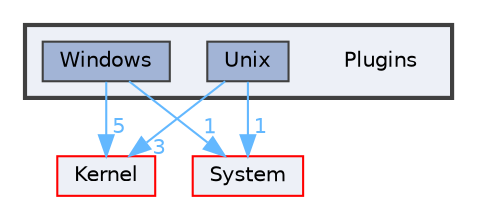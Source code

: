 digraph "Plugins"
{
 // LATEX_PDF_SIZE
  bgcolor="transparent";
  edge [fontname=Helvetica,fontsize=10,labelfontname=Helvetica,labelfontsize=10];
  node [fontname=Helvetica,fontsize=10,shape=box,height=0.2,width=0.4];
  compound=true
  subgraph clusterdir_0b4eaef40a1fe20bedafe9e8e719ce66 {
    graph [ bgcolor="#edf0f7", pencolor="grey25", label="", fontname=Helvetica,fontsize=10 style="filled,bold", URL="dir_0b4eaef40a1fe20bedafe9e8e719ce66.html",tooltip=""]
    dir_0b4eaef40a1fe20bedafe9e8e719ce66 [shape=plaintext, label="Plugins"];
  dir_057e22ae823247b6d3c91772c1fe83df [label="Unix", fillcolor="#a2b4d6", color="grey25", style="filled", URL="dir_057e22ae823247b6d3c91772c1fe83df.html",tooltip=""];
  dir_c8b7620d1fc4e946f8a62733f7cb2997 [label="Windows", fillcolor="#a2b4d6", color="grey25", style="filled", URL="dir_c8b7620d1fc4e946f8a62733f7cb2997.html",tooltip=""];
  }
  dir_52bed8acfaac088d5968cb2c84d7645d [label="Kernel", fillcolor="#edf0f7", color="red", style="filled", URL="dir_52bed8acfaac088d5968cb2c84d7645d.html",tooltip=""];
  dir_9af51e3826d4f9e80d9103b2de543e84 [label="System", fillcolor="#edf0f7", color="red", style="filled", URL="dir_9af51e3826d4f9e80d9103b2de543e84.html",tooltip=""];
  dir_057e22ae823247b6d3c91772c1fe83df->dir_52bed8acfaac088d5968cb2c84d7645d [headlabel="3", labeldistance=1.5 headhref="dir_000044_000024.html" href="dir_000044_000024.html" color="steelblue1" fontcolor="steelblue1"];
  dir_057e22ae823247b6d3c91772c1fe83df->dir_9af51e3826d4f9e80d9103b2de543e84 [headlabel="1", labeldistance=1.5 headhref="dir_000044_000038.html" href="dir_000044_000038.html" color="steelblue1" fontcolor="steelblue1"];
  dir_c8b7620d1fc4e946f8a62733f7cb2997->dir_52bed8acfaac088d5968cb2c84d7645d [headlabel="5", labeldistance=1.5 headhref="dir_000045_000024.html" href="dir_000045_000024.html" color="steelblue1" fontcolor="steelblue1"];
  dir_c8b7620d1fc4e946f8a62733f7cb2997->dir_9af51e3826d4f9e80d9103b2de543e84 [headlabel="1", labeldistance=1.5 headhref="dir_000045_000038.html" href="dir_000045_000038.html" color="steelblue1" fontcolor="steelblue1"];
}
